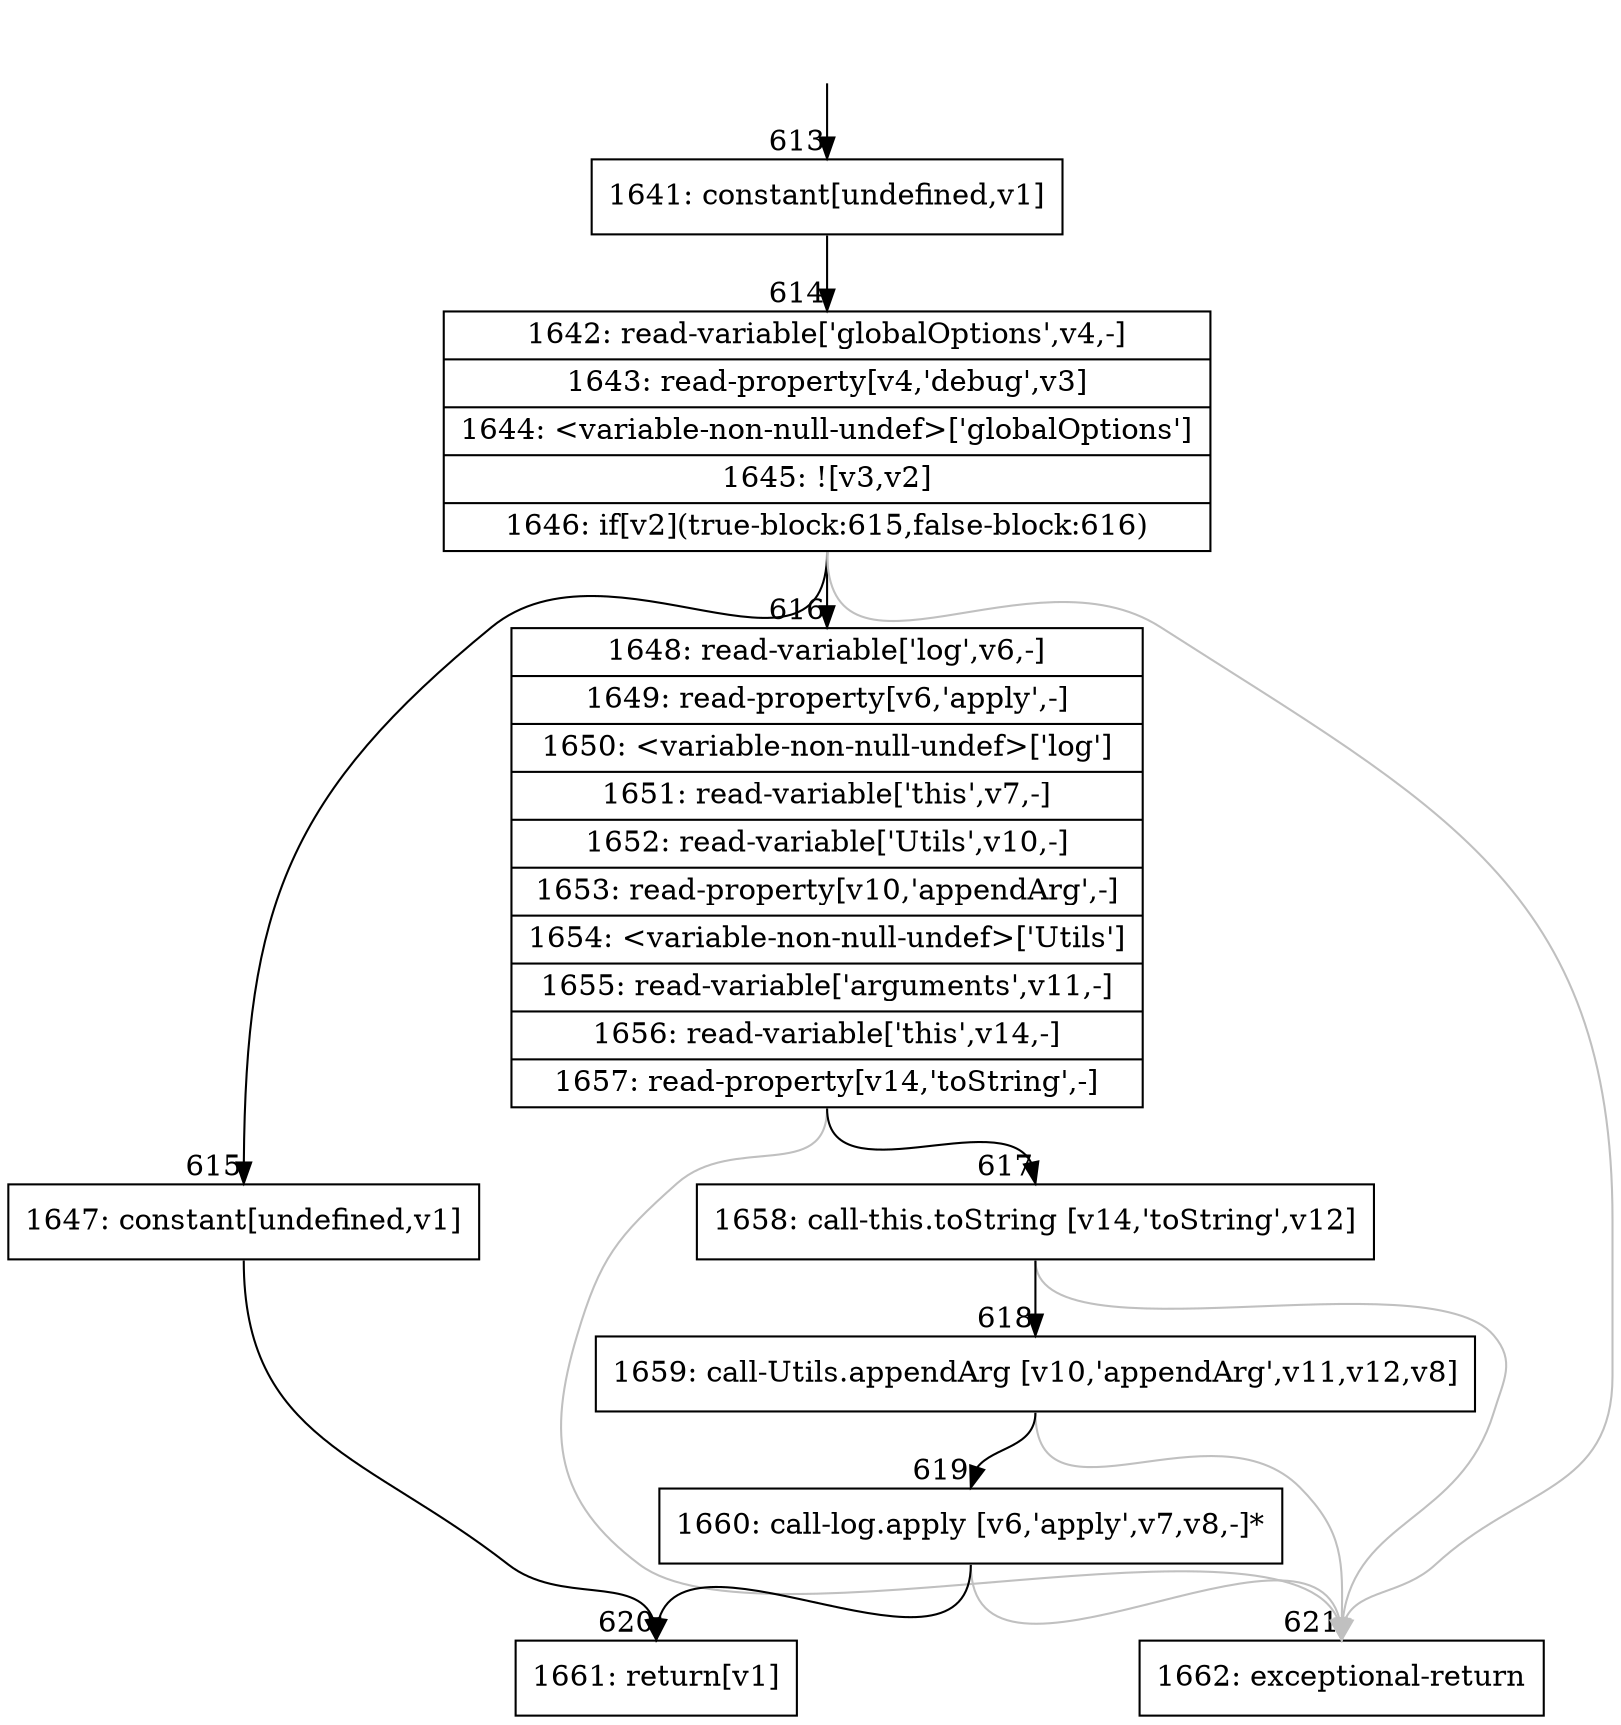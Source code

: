 digraph {
rankdir="TD"
BB_entry61[shape=none,label=""];
BB_entry61 -> BB613 [tailport=s, headport=n, headlabel="    613"]
BB613 [shape=record label="{1641: constant[undefined,v1]}" ] 
BB613 -> BB614 [tailport=s, headport=n, headlabel="      614"]
BB614 [shape=record label="{1642: read-variable['globalOptions',v4,-]|1643: read-property[v4,'debug',v3]|1644: \<variable-non-null-undef\>['globalOptions']|1645: ![v3,v2]|1646: if[v2](true-block:615,false-block:616)}" ] 
BB614 -> BB615 [tailport=s, headport=n, headlabel="      615"]
BB614 -> BB616 [tailport=s, headport=n, headlabel="      616"]
BB614 -> BB621 [tailport=s, headport=n, color=gray, headlabel="      621"]
BB615 [shape=record label="{1647: constant[undefined,v1]}" ] 
BB615 -> BB620 [tailport=s, headport=n, headlabel="      620"]
BB616 [shape=record label="{1648: read-variable['log',v6,-]|1649: read-property[v6,'apply',-]|1650: \<variable-non-null-undef\>['log']|1651: read-variable['this',v7,-]|1652: read-variable['Utils',v10,-]|1653: read-property[v10,'appendArg',-]|1654: \<variable-non-null-undef\>['Utils']|1655: read-variable['arguments',v11,-]|1656: read-variable['this',v14,-]|1657: read-property[v14,'toString',-]}" ] 
BB616 -> BB617 [tailport=s, headport=n, headlabel="      617"]
BB616 -> BB621 [tailport=s, headport=n, color=gray]
BB617 [shape=record label="{1658: call-this.toString [v14,'toString',v12]}" ] 
BB617 -> BB618 [tailport=s, headport=n, headlabel="      618"]
BB617 -> BB621 [tailport=s, headport=n, color=gray]
BB618 [shape=record label="{1659: call-Utils.appendArg [v10,'appendArg',v11,v12,v8]}" ] 
BB618 -> BB619 [tailport=s, headport=n, headlabel="      619"]
BB618 -> BB621 [tailport=s, headport=n, color=gray]
BB619 [shape=record label="{1660: call-log.apply [v6,'apply',v7,v8,-]*}" ] 
BB619 -> BB620 [tailport=s, headport=n]
BB619 -> BB621 [tailport=s, headport=n, color=gray]
BB620 [shape=record label="{1661: return[v1]}" ] 
BB621 [shape=record label="{1662: exceptional-return}" ] 
//#$~ 522
}
